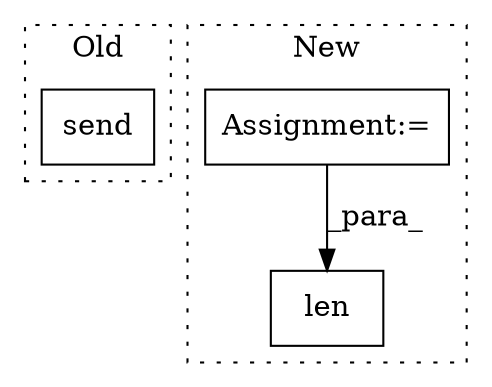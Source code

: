 digraph G {
subgraph cluster0 {
1 [label="send" a="32" s="2483,2510" l="5,1" shape="box"];
label = "Old";
style="dotted";
}
subgraph cluster1 {
2 [label="len" a="32" s="2664,2675" l="4,1" shape="box"];
3 [label="Assignment:=" a="7" s="2630" l="1" shape="box"];
label = "New";
style="dotted";
}
3 -> 2 [label="_para_"];
}